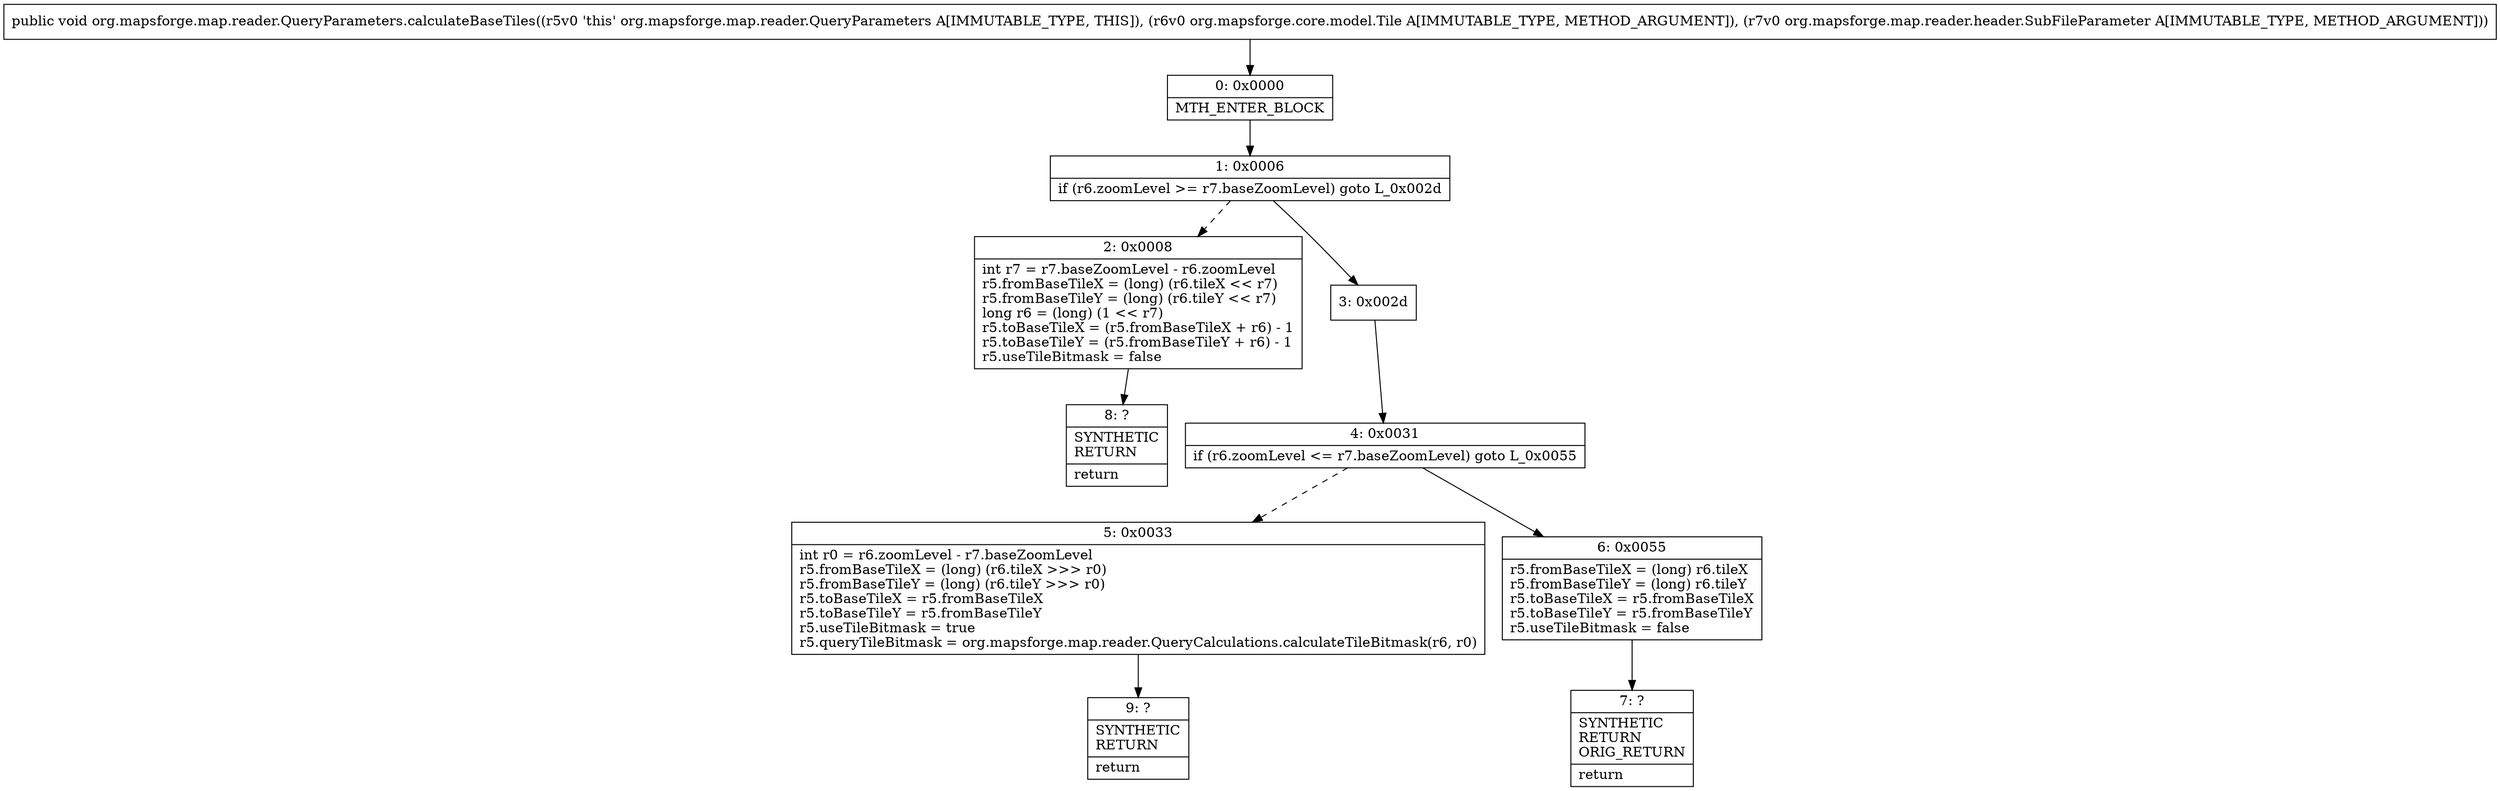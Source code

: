 digraph "CFG fororg.mapsforge.map.reader.QueryParameters.calculateBaseTiles(Lorg\/mapsforge\/core\/model\/Tile;Lorg\/mapsforge\/map\/reader\/header\/SubFileParameter;)V" {
Node_0 [shape=record,label="{0\:\ 0x0000|MTH_ENTER_BLOCK\l}"];
Node_1 [shape=record,label="{1\:\ 0x0006|if (r6.zoomLevel \>= r7.baseZoomLevel) goto L_0x002d\l}"];
Node_2 [shape=record,label="{2\:\ 0x0008|int r7 = r7.baseZoomLevel \- r6.zoomLevel\lr5.fromBaseTileX = (long) (r6.tileX \<\< r7)\lr5.fromBaseTileY = (long) (r6.tileY \<\< r7)\llong r6 = (long) (1 \<\< r7)\lr5.toBaseTileX = (r5.fromBaseTileX + r6) \- 1\lr5.toBaseTileY = (r5.fromBaseTileY + r6) \- 1\lr5.useTileBitmask = false\l}"];
Node_3 [shape=record,label="{3\:\ 0x002d}"];
Node_4 [shape=record,label="{4\:\ 0x0031|if (r6.zoomLevel \<= r7.baseZoomLevel) goto L_0x0055\l}"];
Node_5 [shape=record,label="{5\:\ 0x0033|int r0 = r6.zoomLevel \- r7.baseZoomLevel\lr5.fromBaseTileX = (long) (r6.tileX \>\>\> r0)\lr5.fromBaseTileY = (long) (r6.tileY \>\>\> r0)\lr5.toBaseTileX = r5.fromBaseTileX\lr5.toBaseTileY = r5.fromBaseTileY\lr5.useTileBitmask = true\lr5.queryTileBitmask = org.mapsforge.map.reader.QueryCalculations.calculateTileBitmask(r6, r0)\l}"];
Node_6 [shape=record,label="{6\:\ 0x0055|r5.fromBaseTileX = (long) r6.tileX\lr5.fromBaseTileY = (long) r6.tileY\lr5.toBaseTileX = r5.fromBaseTileX\lr5.toBaseTileY = r5.fromBaseTileY\lr5.useTileBitmask = false\l}"];
Node_7 [shape=record,label="{7\:\ ?|SYNTHETIC\lRETURN\lORIG_RETURN\l|return\l}"];
Node_8 [shape=record,label="{8\:\ ?|SYNTHETIC\lRETURN\l|return\l}"];
Node_9 [shape=record,label="{9\:\ ?|SYNTHETIC\lRETURN\l|return\l}"];
MethodNode[shape=record,label="{public void org.mapsforge.map.reader.QueryParameters.calculateBaseTiles((r5v0 'this' org.mapsforge.map.reader.QueryParameters A[IMMUTABLE_TYPE, THIS]), (r6v0 org.mapsforge.core.model.Tile A[IMMUTABLE_TYPE, METHOD_ARGUMENT]), (r7v0 org.mapsforge.map.reader.header.SubFileParameter A[IMMUTABLE_TYPE, METHOD_ARGUMENT])) }"];
MethodNode -> Node_0;
Node_0 -> Node_1;
Node_1 -> Node_2[style=dashed];
Node_1 -> Node_3;
Node_2 -> Node_8;
Node_3 -> Node_4;
Node_4 -> Node_5[style=dashed];
Node_4 -> Node_6;
Node_5 -> Node_9;
Node_6 -> Node_7;
}

